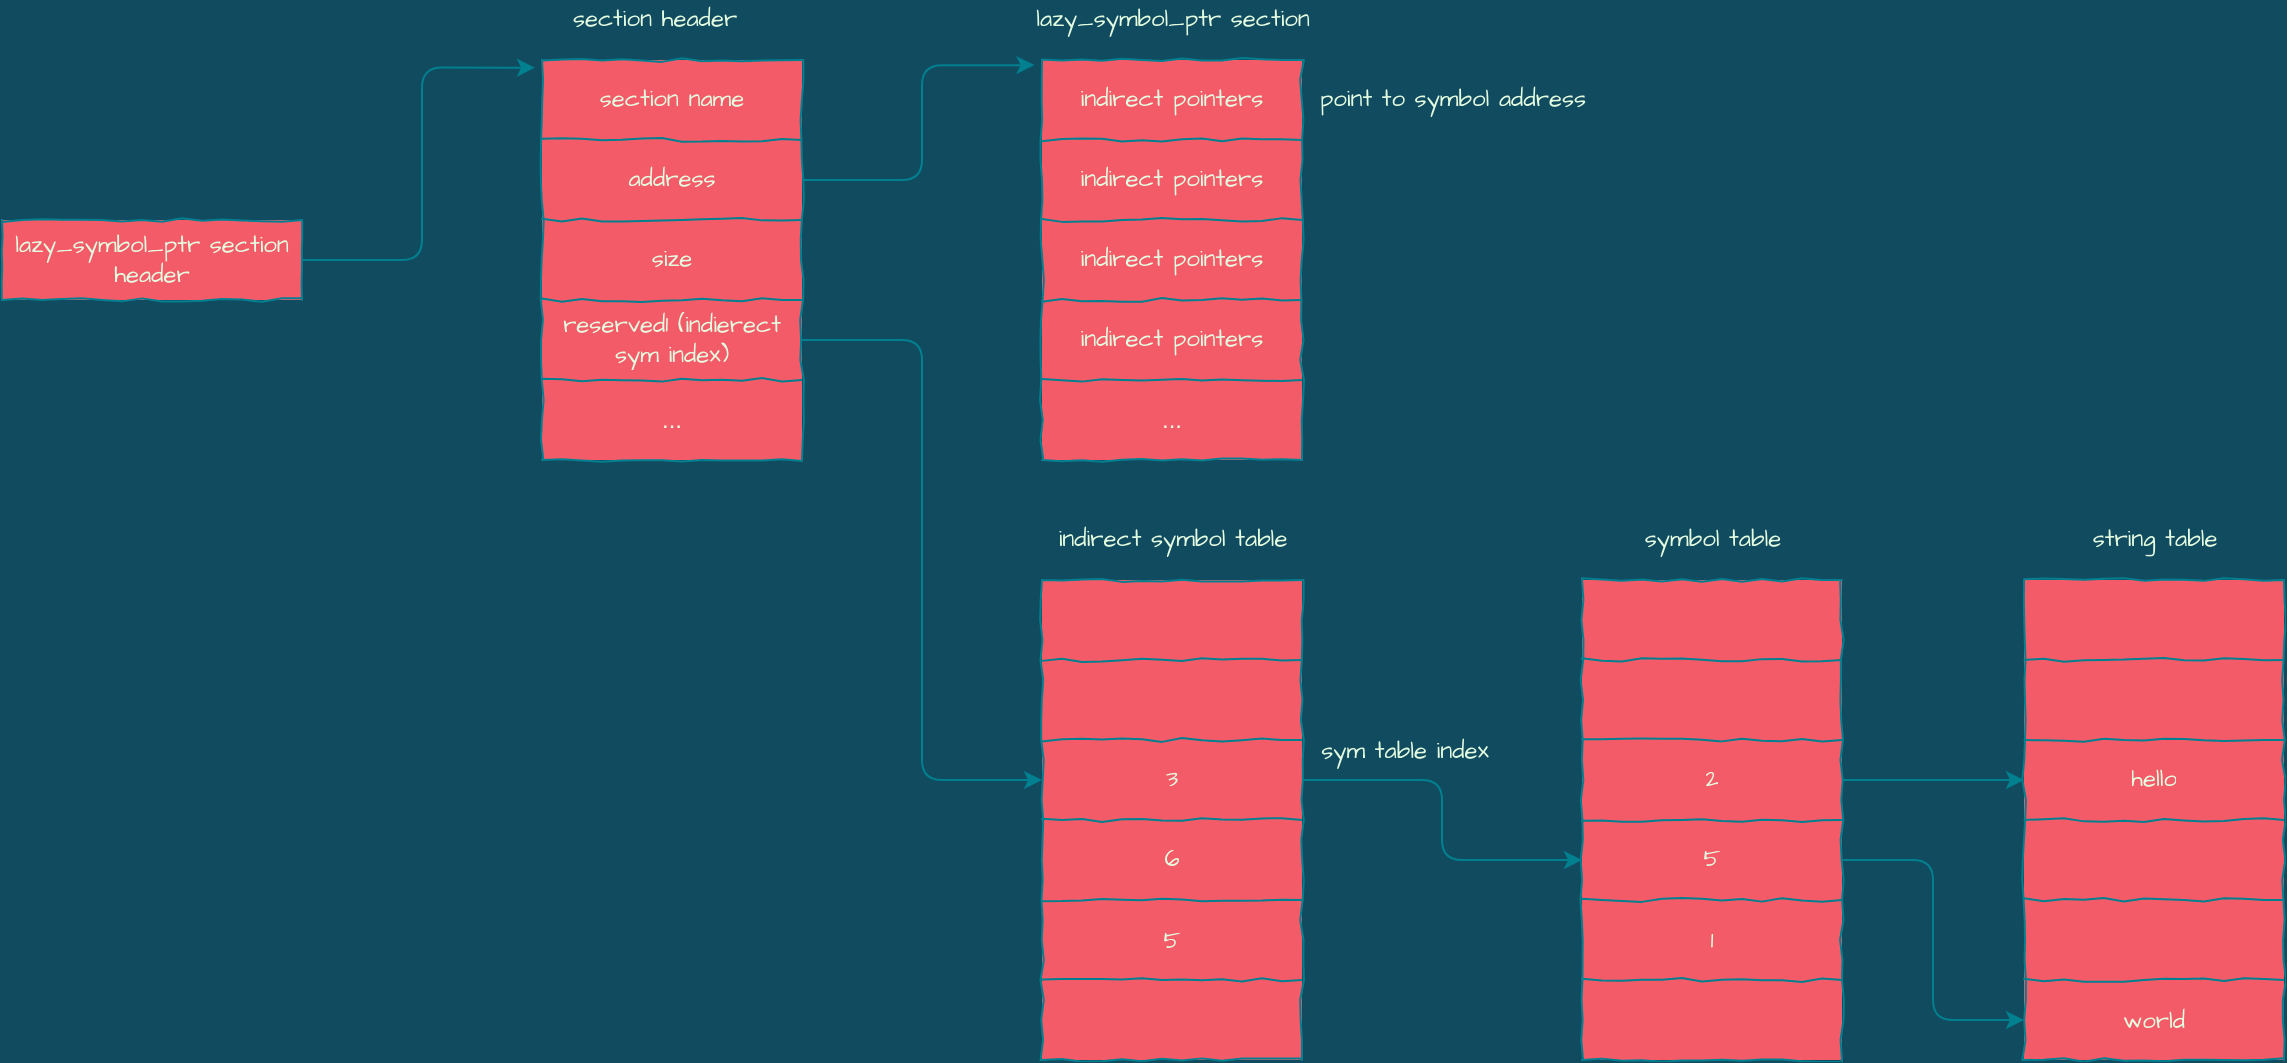 <mxfile version="14.1.7" type="github">
  <diagram id="kLP2BdOTn0ogQ7rsq4Yj" name="Page-1">
    <mxGraphModel dx="670" dy="372" grid="1" gridSize="10" guides="1" tooltips="1" connect="1" arrows="1" fold="1" page="1" pageScale="1" pageWidth="827" pageHeight="1169" background="#114B5F" math="0" shadow="0">
      <root>
        <mxCell id="0" />
        <mxCell id="1" parent="0" />
        <mxCell id="2Gsh4tW_Gu2w8K7v1lou-142" value="" style="shape=table;html=1;whiteSpace=wrap;startSize=0;container=1;collapsible=0;childLayout=tableLayout;comic=1;fillColor=#F45B69;strokeColor=#028090;fontColor=#E4FDE1;fontFamily=Architects Daughter;fontSource=https%3A%2F%2Ffonts.googleapis.com%2Fcss%3Ffamily%3DArchitects%2BDaughter;" parent="1" vertex="1">
          <mxGeometry x="100" y="140" width="150" height="40" as="geometry" />
        </mxCell>
        <mxCell id="2Gsh4tW_Gu2w8K7v1lou-143" value="" style="shape=partialRectangle;html=1;whiteSpace=wrap;collapsible=0;dropTarget=0;pointerEvents=0;fillColor=none;top=0;left=0;bottom=0;right=0;points=[[0,0.5],[1,0.5]];portConstraint=eastwest;strokeColor=#028090;fontColor=#E4FDE1;" parent="2Gsh4tW_Gu2w8K7v1lou-142" vertex="1">
          <mxGeometry width="150" height="40" as="geometry" />
        </mxCell>
        <mxCell id="2Gsh4tW_Gu2w8K7v1lou-144" value="lazy_symbol_ptr section header" style="shape=partialRectangle;html=1;whiteSpace=wrap;connectable=0;overflow=hidden;fillColor=none;top=0;left=0;bottom=0;right=0;strokeColor=#028090;fontColor=#E4FDE1;fontFamily=Architects Daughter;fontSource=https%3A%2F%2Ffonts.googleapis.com%2Fcss%3Ffamily%3DArchitects%2BDaughter;" parent="2Gsh4tW_Gu2w8K7v1lou-143" vertex="1">
          <mxGeometry width="150" height="40" as="geometry" />
        </mxCell>
        <mxCell id="-UatHA5KakM4pJW2Op0z-1" value="" style="shape=table;html=1;whiteSpace=wrap;startSize=0;container=1;collapsible=0;childLayout=tableLayout;fillColor=#F45B69;strokeColor=#028090;fontColor=#E4FDE1;comic=1;" vertex="1" parent="1">
          <mxGeometry x="370" y="60" width="130" height="200" as="geometry" />
        </mxCell>
        <mxCell id="-UatHA5KakM4pJW2Op0z-12" style="shape=partialRectangle;html=1;whiteSpace=wrap;collapsible=0;dropTarget=0;pointerEvents=0;fillColor=none;top=0;left=0;bottom=0;right=0;points=[[0,0.5],[1,0.5]];portConstraint=eastwest;strokeColor=#028090;fontColor=#E4FDE1;" vertex="1" parent="-UatHA5KakM4pJW2Op0z-1">
          <mxGeometry width="130" height="40" as="geometry" />
        </mxCell>
        <mxCell id="-UatHA5KakM4pJW2Op0z-13" value="section name" style="shape=partialRectangle;html=1;whiteSpace=wrap;connectable=0;overflow=hidden;fillColor=none;top=0;left=0;bottom=0;right=0;strokeColor=#028090;fontColor=#E4FDE1;fontFamily=Architects Daughter;fontSource=https%3A%2F%2Ffonts.googleapis.com%2Fcss%3Ffamily%3DArchitects%2BDaughter;" vertex="1" parent="-UatHA5KakM4pJW2Op0z-12">
          <mxGeometry width="130" height="40" as="geometry" />
        </mxCell>
        <mxCell id="-UatHA5KakM4pJW2Op0z-2" value="" style="shape=partialRectangle;html=1;whiteSpace=wrap;collapsible=0;dropTarget=0;pointerEvents=0;fillColor=none;top=0;left=0;bottom=0;right=0;points=[[0,0.5],[1,0.5]];portConstraint=eastwest;strokeColor=#028090;fontColor=#E4FDE1;" vertex="1" parent="-UatHA5KakM4pJW2Op0z-1">
          <mxGeometry y="40" width="130" height="40" as="geometry" />
        </mxCell>
        <mxCell id="-UatHA5KakM4pJW2Op0z-3" value="address" style="shape=partialRectangle;html=1;whiteSpace=wrap;connectable=0;overflow=hidden;fillColor=none;top=0;left=0;bottom=0;right=0;strokeColor=#028090;fontColor=#E4FDE1;fontFamily=Architects Daughter;fontSource=https%3A%2F%2Ffonts.googleapis.com%2Fcss%3Ffamily%3DArchitects%2BDaughter;" vertex="1" parent="-UatHA5KakM4pJW2Op0z-2">
          <mxGeometry width="130" height="40" as="geometry" />
        </mxCell>
        <mxCell id="-UatHA5KakM4pJW2Op0z-4" value="" style="shape=partialRectangle;html=1;whiteSpace=wrap;collapsible=0;dropTarget=0;pointerEvents=0;fillColor=none;top=0;left=0;bottom=0;right=0;points=[[0,0.5],[1,0.5]];portConstraint=eastwest;strokeColor=#028090;fontColor=#E4FDE1;" vertex="1" parent="-UatHA5KakM4pJW2Op0z-1">
          <mxGeometry y="80" width="130" height="40" as="geometry" />
        </mxCell>
        <mxCell id="-UatHA5KakM4pJW2Op0z-5" value="size" style="shape=partialRectangle;html=1;whiteSpace=wrap;connectable=0;overflow=hidden;fillColor=none;top=0;left=0;bottom=0;right=0;strokeColor=#028090;fontColor=#E4FDE1;fontFamily=Architects Daughter;fontSource=https%3A%2F%2Ffonts.googleapis.com%2Fcss%3Ffamily%3DArchitects%2BDaughter;" vertex="1" parent="-UatHA5KakM4pJW2Op0z-4">
          <mxGeometry width="130" height="40" as="geometry" />
        </mxCell>
        <mxCell id="-UatHA5KakM4pJW2Op0z-6" value="" style="shape=partialRectangle;html=1;whiteSpace=wrap;collapsible=0;dropTarget=0;pointerEvents=0;fillColor=none;top=0;left=0;bottom=0;right=0;points=[[0,0.5],[1,0.5]];portConstraint=eastwest;strokeColor=#028090;fontColor=#E4FDE1;" vertex="1" parent="-UatHA5KakM4pJW2Op0z-1">
          <mxGeometry y="120" width="130" height="40" as="geometry" />
        </mxCell>
        <mxCell id="-UatHA5KakM4pJW2Op0z-7" value="reserved1 (indierect sym index)" style="shape=partialRectangle;html=1;whiteSpace=wrap;connectable=0;overflow=hidden;fillColor=none;top=0;left=0;bottom=0;right=0;strokeColor=#028090;fontColor=#E4FDE1;fontFamily=Architects Daughter;fontSource=https%3A%2F%2Ffonts.googleapis.com%2Fcss%3Ffamily%3DArchitects%2BDaughter;" vertex="1" parent="-UatHA5KakM4pJW2Op0z-6">
          <mxGeometry width="130" height="40" as="geometry" />
        </mxCell>
        <mxCell id="-UatHA5KakM4pJW2Op0z-8" value="" style="shape=partialRectangle;html=1;whiteSpace=wrap;collapsible=0;dropTarget=0;pointerEvents=0;fillColor=none;top=0;left=0;bottom=0;right=0;points=[[0,0.5],[1,0.5]];portConstraint=eastwest;strokeColor=#028090;fontColor=#E4FDE1;" vertex="1" parent="-UatHA5KakM4pJW2Op0z-1">
          <mxGeometry y="160" width="130" height="40" as="geometry" />
        </mxCell>
        <mxCell id="-UatHA5KakM4pJW2Op0z-9" value="..." style="shape=partialRectangle;html=1;whiteSpace=wrap;connectable=0;overflow=hidden;fillColor=none;top=0;left=0;bottom=0;right=0;strokeColor=#028090;fontColor=#E4FDE1;" vertex="1" parent="-UatHA5KakM4pJW2Op0z-8">
          <mxGeometry width="130" height="40" as="geometry" />
        </mxCell>
        <mxCell id="-UatHA5KakM4pJW2Op0z-14" style="edgeStyle=orthogonalEdgeStyle;curved=0;rounded=1;sketch=0;orthogonalLoop=1;jettySize=auto;html=1;exitX=1;exitY=0.5;exitDx=0;exitDy=0;entryX=-0.027;entryY=0.096;entryDx=0;entryDy=0;strokeColor=#028090;fillColor=#F45B69;fontFamily=Architects Daughter;fontSource=https%3A%2F%2Ffonts.googleapis.com%2Fcss%3Ffamily%3DArchitects%2BDaughter;fontColor=#E4FDE1;entryPerimeter=0;" edge="1" parent="1" source="2Gsh4tW_Gu2w8K7v1lou-143" target="-UatHA5KakM4pJW2Op0z-12">
          <mxGeometry relative="1" as="geometry" />
        </mxCell>
        <mxCell id="-UatHA5KakM4pJW2Op0z-15" value="section header" style="text;html=1;align=center;verticalAlign=middle;resizable=0;points=[];autosize=1;fontFamily=Architects Daughter;fontColor=#E4FDE1;" vertex="1" parent="1">
          <mxGeometry x="376" y="30" width="100" height="20" as="geometry" />
        </mxCell>
        <mxCell id="-UatHA5KakM4pJW2Op0z-18" value="" style="shape=table;html=1;whiteSpace=wrap;startSize=0;container=1;collapsible=0;childLayout=tableLayout;fillColor=#F45B69;strokeColor=#028090;fontColor=#E4FDE1;comic=1;" vertex="1" parent="1">
          <mxGeometry x="620" y="60" width="130" height="200" as="geometry" />
        </mxCell>
        <mxCell id="-UatHA5KakM4pJW2Op0z-19" style="shape=partialRectangle;html=1;whiteSpace=wrap;collapsible=0;dropTarget=0;pointerEvents=0;fillColor=none;top=0;left=0;bottom=0;right=0;points=[[0,0.5],[1,0.5]];portConstraint=eastwest;strokeColor=#028090;fontColor=#E4FDE1;" vertex="1" parent="-UatHA5KakM4pJW2Op0z-18">
          <mxGeometry width="130" height="40" as="geometry" />
        </mxCell>
        <mxCell id="-UatHA5KakM4pJW2Op0z-20" value="indirect pointers" style="shape=partialRectangle;html=1;whiteSpace=wrap;connectable=0;overflow=hidden;fillColor=none;top=0;left=0;bottom=0;right=0;strokeColor=#028090;fontColor=#E4FDE1;fontFamily=Architects Daughter;fontSource=https%3A%2F%2Ffonts.googleapis.com%2Fcss%3Ffamily%3DArchitects%2BDaughter;" vertex="1" parent="-UatHA5KakM4pJW2Op0z-19">
          <mxGeometry width="130" height="40" as="geometry" />
        </mxCell>
        <mxCell id="-UatHA5KakM4pJW2Op0z-21" value="" style="shape=partialRectangle;html=1;whiteSpace=wrap;collapsible=0;dropTarget=0;pointerEvents=0;fillColor=none;top=0;left=0;bottom=0;right=0;points=[[0,0.5],[1,0.5]];portConstraint=eastwest;strokeColor=#028090;fontColor=#E4FDE1;" vertex="1" parent="-UatHA5KakM4pJW2Op0z-18">
          <mxGeometry y="40" width="130" height="40" as="geometry" />
        </mxCell>
        <mxCell id="-UatHA5KakM4pJW2Op0z-22" value="indirect pointers" style="shape=partialRectangle;html=1;whiteSpace=wrap;connectable=0;overflow=hidden;fillColor=none;top=0;left=0;bottom=0;right=0;strokeColor=#028090;fontColor=#E4FDE1;fontFamily=Architects Daughter;fontSource=https%3A%2F%2Ffonts.googleapis.com%2Fcss%3Ffamily%3DArchitects%2BDaughter;" vertex="1" parent="-UatHA5KakM4pJW2Op0z-21">
          <mxGeometry width="130" height="40" as="geometry" />
        </mxCell>
        <mxCell id="-UatHA5KakM4pJW2Op0z-23" value="" style="shape=partialRectangle;html=1;whiteSpace=wrap;collapsible=0;dropTarget=0;pointerEvents=0;fillColor=none;top=0;left=0;bottom=0;right=0;points=[[0,0.5],[1,0.5]];portConstraint=eastwest;strokeColor=#028090;fontColor=#E4FDE1;" vertex="1" parent="-UatHA5KakM4pJW2Op0z-18">
          <mxGeometry y="80" width="130" height="40" as="geometry" />
        </mxCell>
        <mxCell id="-UatHA5KakM4pJW2Op0z-24" value="indirect pointers" style="shape=partialRectangle;html=1;whiteSpace=wrap;connectable=0;overflow=hidden;fillColor=none;top=0;left=0;bottom=0;right=0;strokeColor=#028090;fontColor=#E4FDE1;fontFamily=Architects Daughter;fontSource=https%3A%2F%2Ffonts.googleapis.com%2Fcss%3Ffamily%3DArchitects%2BDaughter;" vertex="1" parent="-UatHA5KakM4pJW2Op0z-23">
          <mxGeometry width="130" height="40" as="geometry" />
        </mxCell>
        <mxCell id="-UatHA5KakM4pJW2Op0z-25" value="" style="shape=partialRectangle;html=1;whiteSpace=wrap;collapsible=0;dropTarget=0;pointerEvents=0;fillColor=none;top=0;left=0;bottom=0;right=0;points=[[0,0.5],[1,0.5]];portConstraint=eastwest;strokeColor=#028090;fontColor=#E4FDE1;" vertex="1" parent="-UatHA5KakM4pJW2Op0z-18">
          <mxGeometry y="120" width="130" height="40" as="geometry" />
        </mxCell>
        <mxCell id="-UatHA5KakM4pJW2Op0z-26" value="indirect pointers" style="shape=partialRectangle;html=1;whiteSpace=wrap;connectable=0;overflow=hidden;fillColor=none;top=0;left=0;bottom=0;right=0;strokeColor=#028090;fontColor=#E4FDE1;fontFamily=Architects Daughter;fontSource=https%3A%2F%2Ffonts.googleapis.com%2Fcss%3Ffamily%3DArchitects%2BDaughter;" vertex="1" parent="-UatHA5KakM4pJW2Op0z-25">
          <mxGeometry width="130" height="40" as="geometry" />
        </mxCell>
        <mxCell id="-UatHA5KakM4pJW2Op0z-27" value="" style="shape=partialRectangle;html=1;whiteSpace=wrap;collapsible=0;dropTarget=0;pointerEvents=0;fillColor=none;top=0;left=0;bottom=0;right=0;points=[[0,0.5],[1,0.5]];portConstraint=eastwest;strokeColor=#028090;fontColor=#E4FDE1;" vertex="1" parent="-UatHA5KakM4pJW2Op0z-18">
          <mxGeometry y="160" width="130" height="40" as="geometry" />
        </mxCell>
        <mxCell id="-UatHA5KakM4pJW2Op0z-28" value="..." style="shape=partialRectangle;html=1;whiteSpace=wrap;connectable=0;overflow=hidden;fillColor=none;top=0;left=0;bottom=0;right=0;strokeColor=#028090;fontColor=#E4FDE1;" vertex="1" parent="-UatHA5KakM4pJW2Op0z-27">
          <mxGeometry width="130" height="40" as="geometry" />
        </mxCell>
        <mxCell id="-UatHA5KakM4pJW2Op0z-29" value="lazy_symbol_ptr section" style="text;html=1;align=center;verticalAlign=middle;resizable=0;points=[];autosize=1;fontFamily=Architects Daughter;fontColor=#E4FDE1;" vertex="1" parent="1">
          <mxGeometry x="610" y="30" width="150" height="20" as="geometry" />
        </mxCell>
        <mxCell id="-UatHA5KakM4pJW2Op0z-30" style="edgeStyle=orthogonalEdgeStyle;curved=0;rounded=1;sketch=0;orthogonalLoop=1;jettySize=auto;html=1;exitX=1;exitY=0.5;exitDx=0;exitDy=0;entryX=-0.029;entryY=0.064;entryDx=0;entryDy=0;entryPerimeter=0;strokeColor=#028090;fillColor=#F45B69;fontFamily=Architects Daughter;fontSource=https%3A%2F%2Ffonts.googleapis.com%2Fcss%3Ffamily%3DArchitects%2BDaughter;fontColor=#E4FDE1;" edge="1" parent="1" source="-UatHA5KakM4pJW2Op0z-2" target="-UatHA5KakM4pJW2Op0z-19">
          <mxGeometry relative="1" as="geometry" />
        </mxCell>
        <mxCell id="-UatHA5KakM4pJW2Op0z-31" value="" style="shape=table;html=1;whiteSpace=wrap;startSize=0;container=1;collapsible=0;childLayout=tableLayout;fillColor=#F45B69;strokeColor=#028090;fontColor=#E4FDE1;comic=1;" vertex="1" parent="1">
          <mxGeometry x="620" y="320" width="130" height="240" as="geometry" />
        </mxCell>
        <mxCell id="-UatHA5KakM4pJW2Op0z-32" style="shape=partialRectangle;html=1;whiteSpace=wrap;collapsible=0;dropTarget=0;pointerEvents=0;fillColor=none;top=0;left=0;bottom=0;right=0;points=[[0,0.5],[1,0.5]];portConstraint=eastwest;strokeColor=#028090;fontColor=#E4FDE1;" vertex="1" parent="-UatHA5KakM4pJW2Op0z-31">
          <mxGeometry width="130" height="40" as="geometry" />
        </mxCell>
        <mxCell id="-UatHA5KakM4pJW2Op0z-33" value="" style="shape=partialRectangle;html=1;whiteSpace=wrap;connectable=0;overflow=hidden;fillColor=none;top=0;left=0;bottom=0;right=0;strokeColor=#028090;fontColor=#E4FDE1;fontFamily=Architects Daughter;fontSource=https%3A%2F%2Ffonts.googleapis.com%2Fcss%3Ffamily%3DArchitects%2BDaughter;" vertex="1" parent="-UatHA5KakM4pJW2Op0z-32">
          <mxGeometry width="130" height="40" as="geometry" />
        </mxCell>
        <mxCell id="-UatHA5KakM4pJW2Op0z-34" value="" style="shape=partialRectangle;html=1;whiteSpace=wrap;collapsible=0;dropTarget=0;pointerEvents=0;fillColor=none;top=0;left=0;bottom=0;right=0;points=[[0,0.5],[1,0.5]];portConstraint=eastwest;strokeColor=#028090;fontColor=#E4FDE1;" vertex="1" parent="-UatHA5KakM4pJW2Op0z-31">
          <mxGeometry y="40" width="130" height="40" as="geometry" />
        </mxCell>
        <mxCell id="-UatHA5KakM4pJW2Op0z-35" value="" style="shape=partialRectangle;html=1;whiteSpace=wrap;connectable=0;overflow=hidden;fillColor=none;top=0;left=0;bottom=0;right=0;strokeColor=#028090;fontColor=#E4FDE1;fontFamily=Architects Daughter;fontSource=https%3A%2F%2Ffonts.googleapis.com%2Fcss%3Ffamily%3DArchitects%2BDaughter;" vertex="1" parent="-UatHA5KakM4pJW2Op0z-34">
          <mxGeometry width="130" height="40" as="geometry" />
        </mxCell>
        <mxCell id="-UatHA5KakM4pJW2Op0z-36" value="" style="shape=partialRectangle;html=1;whiteSpace=wrap;collapsible=0;dropTarget=0;pointerEvents=0;fillColor=none;top=0;left=0;bottom=0;right=0;points=[[0,0.5],[1,0.5]];portConstraint=eastwest;strokeColor=#028090;fontColor=#E4FDE1;" vertex="1" parent="-UatHA5KakM4pJW2Op0z-31">
          <mxGeometry y="80" width="130" height="40" as="geometry" />
        </mxCell>
        <mxCell id="-UatHA5KakM4pJW2Op0z-37" value="3" style="shape=partialRectangle;html=1;whiteSpace=wrap;connectable=0;overflow=hidden;fillColor=none;top=0;left=0;bottom=0;right=0;strokeColor=#028090;fontColor=#E4FDE1;fontFamily=Architects Daughter;fontSource=https%3A%2F%2Ffonts.googleapis.com%2Fcss%3Ffamily%3DArchitects%2BDaughter;" vertex="1" parent="-UatHA5KakM4pJW2Op0z-36">
          <mxGeometry width="130" height="40" as="geometry" />
        </mxCell>
        <mxCell id="-UatHA5KakM4pJW2Op0z-38" value="" style="shape=partialRectangle;html=1;whiteSpace=wrap;collapsible=0;dropTarget=0;pointerEvents=0;fillColor=none;top=0;left=0;bottom=0;right=0;points=[[0,0.5],[1,0.5]];portConstraint=eastwest;strokeColor=#028090;fontColor=#E4FDE1;" vertex="1" parent="-UatHA5KakM4pJW2Op0z-31">
          <mxGeometry y="120" width="130" height="40" as="geometry" />
        </mxCell>
        <mxCell id="-UatHA5KakM4pJW2Op0z-39" value="6" style="shape=partialRectangle;html=1;whiteSpace=wrap;connectable=0;overflow=hidden;fillColor=none;top=0;left=0;bottom=0;right=0;strokeColor=#028090;fontColor=#E4FDE1;fontFamily=Architects Daughter;fontSource=https%3A%2F%2Ffonts.googleapis.com%2Fcss%3Ffamily%3DArchitects%2BDaughter;" vertex="1" parent="-UatHA5KakM4pJW2Op0z-38">
          <mxGeometry width="130" height="40" as="geometry" />
        </mxCell>
        <mxCell id="-UatHA5KakM4pJW2Op0z-40" value="" style="shape=partialRectangle;html=1;whiteSpace=wrap;collapsible=0;dropTarget=0;pointerEvents=0;fillColor=none;top=0;left=0;bottom=0;right=0;points=[[0,0.5],[1,0.5]];portConstraint=eastwest;strokeColor=#028090;fontColor=#E4FDE1;" vertex="1" parent="-UatHA5KakM4pJW2Op0z-31">
          <mxGeometry y="160" width="130" height="40" as="geometry" />
        </mxCell>
        <mxCell id="-UatHA5KakM4pJW2Op0z-41" value="&lt;font face=&quot;Architects Daughter&quot; data-font-src=&quot;https://fonts.googleapis.com/css?family=Architects+Daughter&quot;&gt;5&lt;/font&gt;" style="shape=partialRectangle;html=1;whiteSpace=wrap;connectable=0;overflow=hidden;fillColor=none;top=0;left=0;bottom=0;right=0;strokeColor=#028090;fontColor=#E4FDE1;" vertex="1" parent="-UatHA5KakM4pJW2Op0z-40">
          <mxGeometry width="130" height="40" as="geometry" />
        </mxCell>
        <mxCell id="-UatHA5KakM4pJW2Op0z-45" style="shape=partialRectangle;html=1;whiteSpace=wrap;collapsible=0;dropTarget=0;pointerEvents=0;fillColor=none;top=0;left=0;bottom=0;right=0;points=[[0,0.5],[1,0.5]];portConstraint=eastwest;strokeColor=#028090;fontColor=#E4FDE1;" vertex="1" parent="-UatHA5KakM4pJW2Op0z-31">
          <mxGeometry y="200" width="130" height="40" as="geometry" />
        </mxCell>
        <mxCell id="-UatHA5KakM4pJW2Op0z-46" style="shape=partialRectangle;html=1;whiteSpace=wrap;connectable=0;overflow=hidden;fillColor=none;top=0;left=0;bottom=0;right=0;strokeColor=#028090;fontColor=#E4FDE1;" vertex="1" parent="-UatHA5KakM4pJW2Op0z-45">
          <mxGeometry width="130" height="40" as="geometry" />
        </mxCell>
        <mxCell id="-UatHA5KakM4pJW2Op0z-42" value="indirect symbol table" style="text;html=1;align=center;verticalAlign=middle;resizable=0;points=[];autosize=1;fontFamily=Architects Daughter;fontColor=#E4FDE1;" vertex="1" parent="1">
          <mxGeometry x="620" y="290" width="130" height="20" as="geometry" />
        </mxCell>
        <mxCell id="-UatHA5KakM4pJW2Op0z-43" style="edgeStyle=orthogonalEdgeStyle;curved=0;rounded=1;sketch=0;orthogonalLoop=1;jettySize=auto;html=1;exitX=1;exitY=0.5;exitDx=0;exitDy=0;entryX=0;entryY=0.5;entryDx=0;entryDy=0;strokeColor=#028090;fillColor=#F45B69;fontFamily=Architects Daughter;fontSource=https%3A%2F%2Ffonts.googleapis.com%2Fcss%3Ffamily%3DArchitects%2BDaughter;fontColor=#E4FDE1;" edge="1" parent="1" source="-UatHA5KakM4pJW2Op0z-6" target="-UatHA5KakM4pJW2Op0z-36">
          <mxGeometry relative="1" as="geometry" />
        </mxCell>
        <mxCell id="-UatHA5KakM4pJW2Op0z-44" value="sym table index" style="text;html=1;align=center;verticalAlign=middle;resizable=0;points=[];autosize=1;fontFamily=Architects Daughter;fontColor=#E4FDE1;" vertex="1" parent="1">
          <mxGeometry x="751" y="396" width="100" height="20" as="geometry" />
        </mxCell>
        <mxCell id="-UatHA5KakM4pJW2Op0z-47" value="" style="shape=table;html=1;whiteSpace=wrap;startSize=0;container=1;collapsible=0;childLayout=tableLayout;fillColor=#F45B69;strokeColor=#028090;fontColor=#E4FDE1;comic=1;" vertex="1" parent="1">
          <mxGeometry x="890" y="320" width="130" height="240" as="geometry" />
        </mxCell>
        <mxCell id="-UatHA5KakM4pJW2Op0z-48" style="shape=partialRectangle;html=1;whiteSpace=wrap;collapsible=0;dropTarget=0;pointerEvents=0;fillColor=none;top=0;left=0;bottom=0;right=0;points=[[0,0.5],[1,0.5]];portConstraint=eastwest;strokeColor=#028090;fontColor=#E4FDE1;" vertex="1" parent="-UatHA5KakM4pJW2Op0z-47">
          <mxGeometry width="130" height="40" as="geometry" />
        </mxCell>
        <mxCell id="-UatHA5KakM4pJW2Op0z-49" value="" style="shape=partialRectangle;html=1;whiteSpace=wrap;connectable=0;overflow=hidden;fillColor=none;top=0;left=0;bottom=0;right=0;strokeColor=#028090;fontColor=#E4FDE1;fontFamily=Architects Daughter;fontSource=https%3A%2F%2Ffonts.googleapis.com%2Fcss%3Ffamily%3DArchitects%2BDaughter;" vertex="1" parent="-UatHA5KakM4pJW2Op0z-48">
          <mxGeometry width="130" height="40" as="geometry" />
        </mxCell>
        <mxCell id="-UatHA5KakM4pJW2Op0z-50" value="" style="shape=partialRectangle;html=1;whiteSpace=wrap;collapsible=0;dropTarget=0;pointerEvents=0;fillColor=none;top=0;left=0;bottom=0;right=0;points=[[0,0.5],[1,0.5]];portConstraint=eastwest;strokeColor=#028090;fontColor=#E4FDE1;" vertex="1" parent="-UatHA5KakM4pJW2Op0z-47">
          <mxGeometry y="40" width="130" height="40" as="geometry" />
        </mxCell>
        <mxCell id="-UatHA5KakM4pJW2Op0z-51" value="" style="shape=partialRectangle;html=1;whiteSpace=wrap;connectable=0;overflow=hidden;fillColor=none;top=0;left=0;bottom=0;right=0;strokeColor=#028090;fontColor=#E4FDE1;fontFamily=Architects Daughter;fontSource=https%3A%2F%2Ffonts.googleapis.com%2Fcss%3Ffamily%3DArchitects%2BDaughter;" vertex="1" parent="-UatHA5KakM4pJW2Op0z-50">
          <mxGeometry width="130" height="40" as="geometry" />
        </mxCell>
        <mxCell id="-UatHA5KakM4pJW2Op0z-52" value="" style="shape=partialRectangle;html=1;whiteSpace=wrap;collapsible=0;dropTarget=0;pointerEvents=0;fillColor=none;top=0;left=0;bottom=0;right=0;points=[[0,0.5],[1,0.5]];portConstraint=eastwest;strokeColor=#028090;fontColor=#E4FDE1;" vertex="1" parent="-UatHA5KakM4pJW2Op0z-47">
          <mxGeometry y="80" width="130" height="40" as="geometry" />
        </mxCell>
        <mxCell id="-UatHA5KakM4pJW2Op0z-53" value="2" style="shape=partialRectangle;html=1;whiteSpace=wrap;connectable=0;overflow=hidden;fillColor=none;top=0;left=0;bottom=0;right=0;strokeColor=#028090;fontColor=#E4FDE1;fontFamily=Architects Daughter;fontSource=https%3A%2F%2Ffonts.googleapis.com%2Fcss%3Ffamily%3DArchitects%2BDaughter;" vertex="1" parent="-UatHA5KakM4pJW2Op0z-52">
          <mxGeometry width="130" height="40" as="geometry" />
        </mxCell>
        <mxCell id="-UatHA5KakM4pJW2Op0z-54" value="" style="shape=partialRectangle;html=1;whiteSpace=wrap;collapsible=0;dropTarget=0;pointerEvents=0;fillColor=none;top=0;left=0;bottom=0;right=0;points=[[0,0.5],[1,0.5]];portConstraint=eastwest;strokeColor=#028090;fontColor=#E4FDE1;" vertex="1" parent="-UatHA5KakM4pJW2Op0z-47">
          <mxGeometry y="120" width="130" height="40" as="geometry" />
        </mxCell>
        <mxCell id="-UatHA5KakM4pJW2Op0z-55" value="5" style="shape=partialRectangle;html=1;whiteSpace=wrap;connectable=0;overflow=hidden;fillColor=none;top=0;left=0;bottom=0;right=0;strokeColor=#028090;fontColor=#E4FDE1;fontFamily=Architects Daughter;fontSource=https%3A%2F%2Ffonts.googleapis.com%2Fcss%3Ffamily%3DArchitects%2BDaughter;" vertex="1" parent="-UatHA5KakM4pJW2Op0z-54">
          <mxGeometry width="130" height="40" as="geometry" />
        </mxCell>
        <mxCell id="-UatHA5KakM4pJW2Op0z-56" value="" style="shape=partialRectangle;html=1;whiteSpace=wrap;collapsible=0;dropTarget=0;pointerEvents=0;fillColor=none;top=0;left=0;bottom=0;right=0;points=[[0,0.5],[1,0.5]];portConstraint=eastwest;strokeColor=#028090;fontColor=#E4FDE1;" vertex="1" parent="-UatHA5KakM4pJW2Op0z-47">
          <mxGeometry y="160" width="130" height="40" as="geometry" />
        </mxCell>
        <mxCell id="-UatHA5KakM4pJW2Op0z-57" value="&lt;font face=&quot;Architects Daughter&quot; data-font-src=&quot;https://fonts.googleapis.com/css?family=Architects+Daughter&quot;&gt;1&lt;/font&gt;" style="shape=partialRectangle;html=1;whiteSpace=wrap;connectable=0;overflow=hidden;fillColor=none;top=0;left=0;bottom=0;right=0;strokeColor=#028090;fontColor=#E4FDE1;" vertex="1" parent="-UatHA5KakM4pJW2Op0z-56">
          <mxGeometry width="130" height="40" as="geometry" />
        </mxCell>
        <mxCell id="-UatHA5KakM4pJW2Op0z-58" style="shape=partialRectangle;html=1;whiteSpace=wrap;collapsible=0;dropTarget=0;pointerEvents=0;fillColor=none;top=0;left=0;bottom=0;right=0;points=[[0,0.5],[1,0.5]];portConstraint=eastwest;strokeColor=#028090;fontColor=#E4FDE1;" vertex="1" parent="-UatHA5KakM4pJW2Op0z-47">
          <mxGeometry y="200" width="130" height="40" as="geometry" />
        </mxCell>
        <mxCell id="-UatHA5KakM4pJW2Op0z-59" style="shape=partialRectangle;html=1;whiteSpace=wrap;connectable=0;overflow=hidden;fillColor=none;top=0;left=0;bottom=0;right=0;strokeColor=#028090;fontColor=#E4FDE1;" vertex="1" parent="-UatHA5KakM4pJW2Op0z-58">
          <mxGeometry width="130" height="40" as="geometry" />
        </mxCell>
        <mxCell id="-UatHA5KakM4pJW2Op0z-60" value="symbol table" style="text;html=1;align=center;verticalAlign=middle;resizable=0;points=[];autosize=1;fontFamily=Architects Daughter;fontColor=#E4FDE1;" vertex="1" parent="1">
          <mxGeometry x="915" y="290" width="80" height="20" as="geometry" />
        </mxCell>
        <mxCell id="-UatHA5KakM4pJW2Op0z-61" style="edgeStyle=orthogonalEdgeStyle;curved=0;rounded=1;sketch=0;orthogonalLoop=1;jettySize=auto;html=1;exitX=1;exitY=0.5;exitDx=0;exitDy=0;entryX=0;entryY=0.5;entryDx=0;entryDy=0;strokeColor=#028090;fillColor=#F45B69;fontFamily=Architects Daughter;fontSource=https%3A%2F%2Ffonts.googleapis.com%2Fcss%3Ffamily%3DArchitects%2BDaughter;fontColor=#E4FDE1;" edge="1" parent="1" source="-UatHA5KakM4pJW2Op0z-36" target="-UatHA5KakM4pJW2Op0z-54">
          <mxGeometry relative="1" as="geometry" />
        </mxCell>
        <mxCell id="-UatHA5KakM4pJW2Op0z-62" value="" style="shape=table;html=1;whiteSpace=wrap;startSize=0;container=1;collapsible=0;childLayout=tableLayout;fillColor=#F45B69;strokeColor=#028090;fontColor=#E4FDE1;comic=1;" vertex="1" parent="1">
          <mxGeometry x="1111" y="320" width="130" height="240" as="geometry" />
        </mxCell>
        <mxCell id="-UatHA5KakM4pJW2Op0z-63" style="shape=partialRectangle;html=1;whiteSpace=wrap;collapsible=0;dropTarget=0;pointerEvents=0;fillColor=none;top=0;left=0;bottom=0;right=0;points=[[0,0.5],[1,0.5]];portConstraint=eastwest;strokeColor=#028090;fontColor=#E4FDE1;" vertex="1" parent="-UatHA5KakM4pJW2Op0z-62">
          <mxGeometry width="130" height="40" as="geometry" />
        </mxCell>
        <mxCell id="-UatHA5KakM4pJW2Op0z-64" value="" style="shape=partialRectangle;html=1;whiteSpace=wrap;connectable=0;overflow=hidden;fillColor=none;top=0;left=0;bottom=0;right=0;strokeColor=#028090;fontColor=#E4FDE1;fontFamily=Architects Daughter;fontSource=https%3A%2F%2Ffonts.googleapis.com%2Fcss%3Ffamily%3DArchitects%2BDaughter;" vertex="1" parent="-UatHA5KakM4pJW2Op0z-63">
          <mxGeometry width="130" height="40" as="geometry" />
        </mxCell>
        <mxCell id="-UatHA5KakM4pJW2Op0z-65" value="" style="shape=partialRectangle;html=1;whiteSpace=wrap;collapsible=0;dropTarget=0;pointerEvents=0;fillColor=none;top=0;left=0;bottom=0;right=0;points=[[0,0.5],[1,0.5]];portConstraint=eastwest;strokeColor=#028090;fontColor=#E4FDE1;" vertex="1" parent="-UatHA5KakM4pJW2Op0z-62">
          <mxGeometry y="40" width="130" height="40" as="geometry" />
        </mxCell>
        <mxCell id="-UatHA5KakM4pJW2Op0z-66" value="" style="shape=partialRectangle;html=1;whiteSpace=wrap;connectable=0;overflow=hidden;fillColor=none;top=0;left=0;bottom=0;right=0;strokeColor=#028090;fontColor=#E4FDE1;fontFamily=Architects Daughter;fontSource=https%3A%2F%2Ffonts.googleapis.com%2Fcss%3Ffamily%3DArchitects%2BDaughter;" vertex="1" parent="-UatHA5KakM4pJW2Op0z-65">
          <mxGeometry width="130" height="40" as="geometry" />
        </mxCell>
        <mxCell id="-UatHA5KakM4pJW2Op0z-67" value="" style="shape=partialRectangle;html=1;whiteSpace=wrap;collapsible=0;dropTarget=0;pointerEvents=0;fillColor=none;top=0;left=0;bottom=0;right=0;points=[[0,0.5],[1,0.5]];portConstraint=eastwest;strokeColor=#028090;fontColor=#E4FDE1;" vertex="1" parent="-UatHA5KakM4pJW2Op0z-62">
          <mxGeometry y="80" width="130" height="40" as="geometry" />
        </mxCell>
        <mxCell id="-UatHA5KakM4pJW2Op0z-68" value="hello" style="shape=partialRectangle;html=1;whiteSpace=wrap;connectable=0;overflow=hidden;fillColor=none;top=0;left=0;bottom=0;right=0;strokeColor=#028090;fontColor=#E4FDE1;fontFamily=Architects Daughter;fontSource=https%3A%2F%2Ffonts.googleapis.com%2Fcss%3Ffamily%3DArchitects%2BDaughter;" vertex="1" parent="-UatHA5KakM4pJW2Op0z-67">
          <mxGeometry width="130" height="40" as="geometry" />
        </mxCell>
        <mxCell id="-UatHA5KakM4pJW2Op0z-69" value="" style="shape=partialRectangle;html=1;whiteSpace=wrap;collapsible=0;dropTarget=0;pointerEvents=0;fillColor=none;top=0;left=0;bottom=0;right=0;points=[[0,0.5],[1,0.5]];portConstraint=eastwest;strokeColor=#028090;fontColor=#E4FDE1;" vertex="1" parent="-UatHA5KakM4pJW2Op0z-62">
          <mxGeometry y="120" width="130" height="40" as="geometry" />
        </mxCell>
        <mxCell id="-UatHA5KakM4pJW2Op0z-70" value="" style="shape=partialRectangle;html=1;whiteSpace=wrap;connectable=0;overflow=hidden;fillColor=none;top=0;left=0;bottom=0;right=0;strokeColor=#028090;fontColor=#E4FDE1;fontFamily=Architects Daughter;fontSource=https%3A%2F%2Ffonts.googleapis.com%2Fcss%3Ffamily%3DArchitects%2BDaughter;" vertex="1" parent="-UatHA5KakM4pJW2Op0z-69">
          <mxGeometry width="130" height="40" as="geometry" />
        </mxCell>
        <mxCell id="-UatHA5KakM4pJW2Op0z-71" value="" style="shape=partialRectangle;html=1;whiteSpace=wrap;collapsible=0;dropTarget=0;pointerEvents=0;fillColor=none;top=0;left=0;bottom=0;right=0;points=[[0,0.5],[1,0.5]];portConstraint=eastwest;strokeColor=#028090;fontColor=#E4FDE1;" vertex="1" parent="-UatHA5KakM4pJW2Op0z-62">
          <mxGeometry y="160" width="130" height="40" as="geometry" />
        </mxCell>
        <mxCell id="-UatHA5KakM4pJW2Op0z-72" value="" style="shape=partialRectangle;html=1;whiteSpace=wrap;connectable=0;overflow=hidden;fillColor=none;top=0;left=0;bottom=0;right=0;strokeColor=#028090;fontColor=#E4FDE1;" vertex="1" parent="-UatHA5KakM4pJW2Op0z-71">
          <mxGeometry width="130" height="40" as="geometry" />
        </mxCell>
        <mxCell id="-UatHA5KakM4pJW2Op0z-73" style="shape=partialRectangle;html=1;whiteSpace=wrap;collapsible=0;dropTarget=0;pointerEvents=0;fillColor=none;top=0;left=0;bottom=0;right=0;points=[[0,0.5],[1,0.5]];portConstraint=eastwest;strokeColor=#028090;fontColor=#E4FDE1;" vertex="1" parent="-UatHA5KakM4pJW2Op0z-62">
          <mxGeometry y="200" width="130" height="40" as="geometry" />
        </mxCell>
        <mxCell id="-UatHA5KakM4pJW2Op0z-74" value="&lt;span style=&quot;font-family: &amp;#34;architects daughter&amp;#34;&quot;&gt;world&lt;/span&gt;" style="shape=partialRectangle;html=1;whiteSpace=wrap;connectable=0;overflow=hidden;fillColor=none;top=0;left=0;bottom=0;right=0;strokeColor=#028090;fontColor=#E4FDE1;" vertex="1" parent="-UatHA5KakM4pJW2Op0z-73">
          <mxGeometry width="130" height="40" as="geometry" />
        </mxCell>
        <mxCell id="-UatHA5KakM4pJW2Op0z-75" value="string table" style="text;html=1;align=center;verticalAlign=middle;resizable=0;points=[];autosize=1;fontFamily=Architects Daughter;fontColor=#E4FDE1;" vertex="1" parent="1">
          <mxGeometry x="1136" y="290" width="80" height="20" as="geometry" />
        </mxCell>
        <mxCell id="-UatHA5KakM4pJW2Op0z-76" style="edgeStyle=orthogonalEdgeStyle;curved=0;rounded=1;sketch=0;orthogonalLoop=1;jettySize=auto;html=1;exitX=1;exitY=0.5;exitDx=0;exitDy=0;entryX=0;entryY=0.5;entryDx=0;entryDy=0;strokeColor=#028090;fillColor=#F45B69;fontFamily=Architects Daughter;fontSource=https%3A%2F%2Ffonts.googleapis.com%2Fcss%3Ffamily%3DArchitects%2BDaughter;fontColor=#E4FDE1;" edge="1" parent="1" source="-UatHA5KakM4pJW2Op0z-52" target="-UatHA5KakM4pJW2Op0z-67">
          <mxGeometry relative="1" as="geometry" />
        </mxCell>
        <mxCell id="-UatHA5KakM4pJW2Op0z-77" style="edgeStyle=orthogonalEdgeStyle;curved=0;rounded=1;sketch=0;orthogonalLoop=1;jettySize=auto;html=1;exitX=1;exitY=0.5;exitDx=0;exitDy=0;entryX=0;entryY=0.5;entryDx=0;entryDy=0;strokeColor=#028090;fillColor=#F45B69;fontFamily=Architects Daughter;fontSource=https%3A%2F%2Ffonts.googleapis.com%2Fcss%3Ffamily%3DArchitects%2BDaughter;fontColor=#E4FDE1;" edge="1" parent="1" source="-UatHA5KakM4pJW2Op0z-54" target="-UatHA5KakM4pJW2Op0z-73">
          <mxGeometry relative="1" as="geometry" />
        </mxCell>
        <mxCell id="-UatHA5KakM4pJW2Op0z-78" value="point to symbol address" style="text;html=1;align=center;verticalAlign=middle;resizable=0;points=[];autosize=1;fontFamily=Architects Daughter;fontColor=#E4FDE1;" vertex="1" parent="1">
          <mxGeometry x="750" y="70" width="150" height="20" as="geometry" />
        </mxCell>
      </root>
    </mxGraphModel>
  </diagram>
</mxfile>
